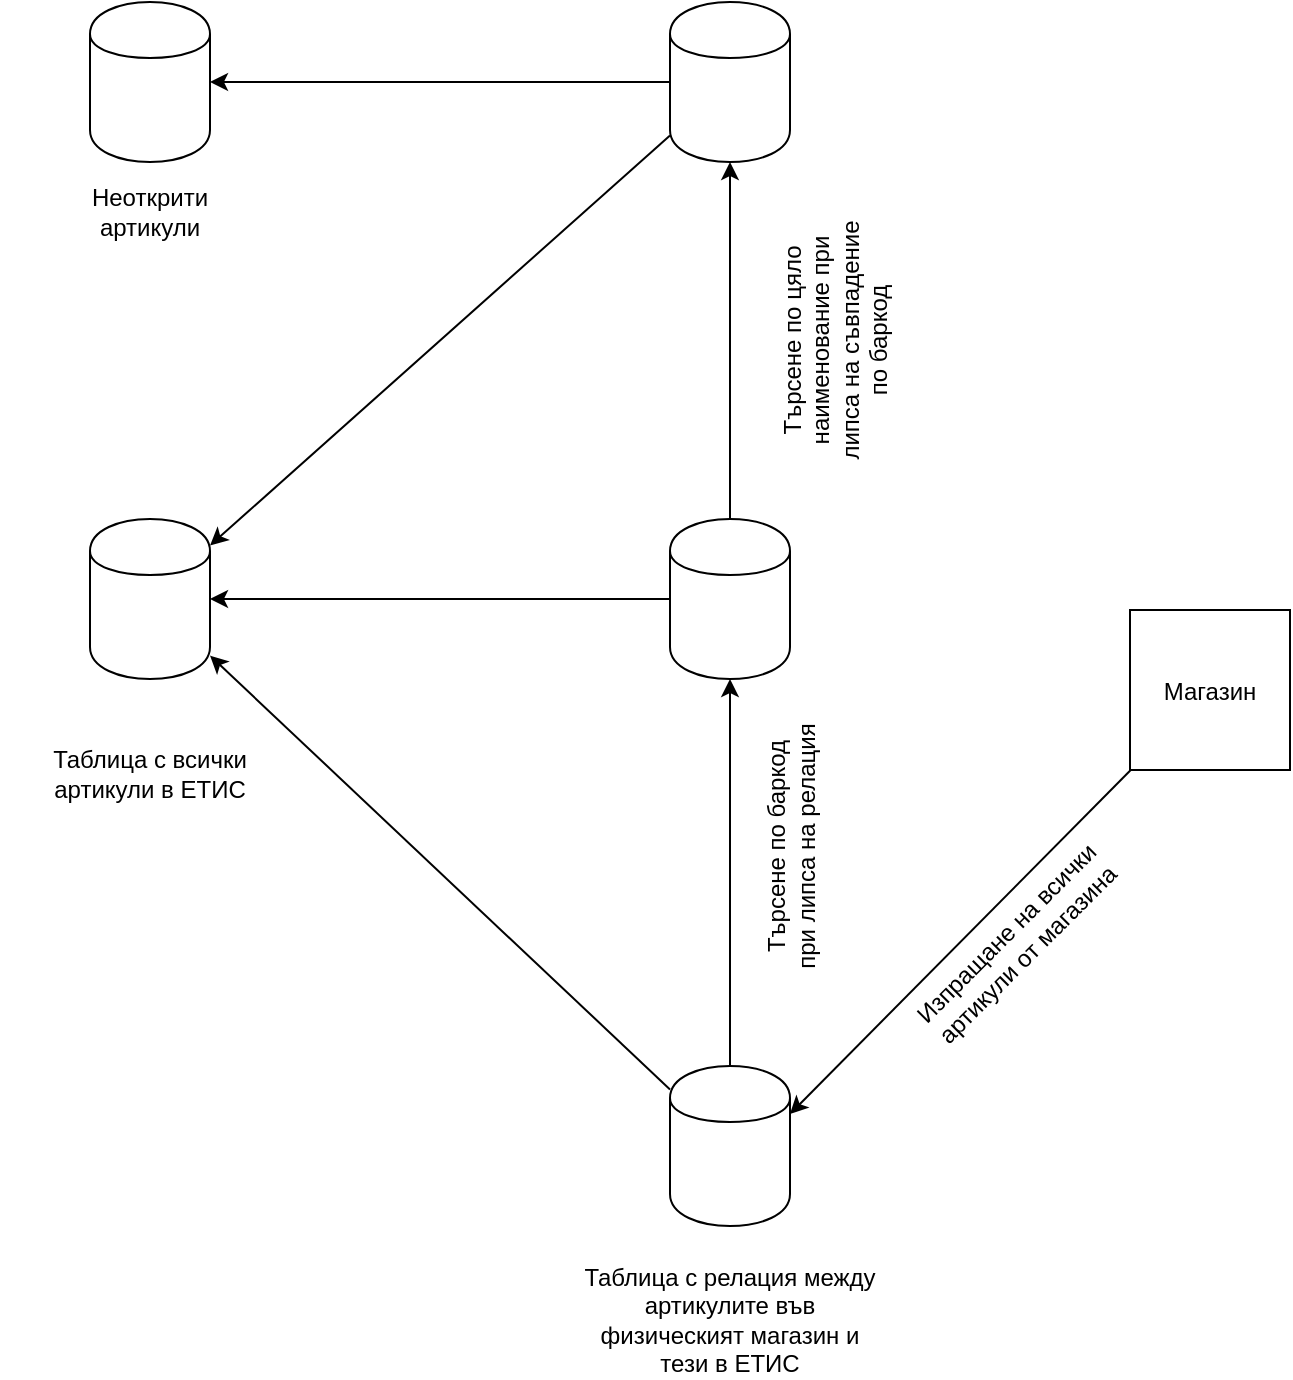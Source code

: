 <mxfile version="10.5.7" type="github"><diagram id="3QG_R4uv-sxVljykm5D5" name="ETIS"><mxGraphModel dx="1188" dy="647" grid="0" gridSize="10" guides="1" tooltips="1" connect="1" arrows="1" fold="1" page="1" pageScale="1" pageWidth="1169" pageHeight="827" math="0" shadow="0"><root><mxCell id="0"/><mxCell id="1" parent="0"/><mxCell id="SNw8nRAzWHTfsGcdL7th-1" value="" style="whiteSpace=wrap;html=1;aspect=fixed;" parent="1" vertex="1"><mxGeometry x="1080" y="372" width="80" height="80" as="geometry"/></mxCell><mxCell id="SNw8nRAzWHTfsGcdL7th-2" value="Магазин&lt;br&gt;" style="text;html=1;strokeColor=none;fillColor=none;align=center;verticalAlign=middle;whiteSpace=wrap;rounded=0;" parent="1" vertex="1"><mxGeometry x="1100" y="402.5" width="40" height="20" as="geometry"/></mxCell><mxCell id="SNw8nRAzWHTfsGcdL7th-3" value="" style="shape=cylinder;whiteSpace=wrap;html=1;boundedLbl=1;backgroundOutline=1;" parent="1" vertex="1"><mxGeometry x="850" y="600" width="60" height="80" as="geometry"/></mxCell><mxCell id="SNw8nRAzWHTfsGcdL7th-5" value="Таблица с релация между артикулите във физическият магазин и тези в ЕТИС&lt;br&gt;" style="text;html=1;strokeColor=none;fillColor=none;align=center;verticalAlign=middle;whiteSpace=wrap;rounded=0;" parent="1" vertex="1"><mxGeometry x="805" y="717" width="150" height="20" as="geometry"/></mxCell><mxCell id="oqhQnqYPXY-4gXr3BRKE-1" value="" style="shape=cylinder;whiteSpace=wrap;html=1;boundedLbl=1;backgroundOutline=1;" vertex="1" parent="1"><mxGeometry x="850" y="326.5" width="60" height="80" as="geometry"/></mxCell><mxCell id="oqhQnqYPXY-4gXr3BRKE-3" value="" style="shape=cylinder;whiteSpace=wrap;html=1;boundedLbl=1;backgroundOutline=1;" vertex="1" parent="1"><mxGeometry x="850" y="68" width="60" height="80" as="geometry"/></mxCell><mxCell id="oqhQnqYPXY-4gXr3BRKE-5" value="" style="endArrow=classic;html=1;entryX=1;entryY=0.3;entryDx=0;entryDy=0;" edge="1" parent="1" source="SNw8nRAzWHTfsGcdL7th-1" target="SNw8nRAzWHTfsGcdL7th-3"><mxGeometry width="50" height="50" relative="1" as="geometry"><mxPoint x="980" y="560" as="sourcePoint"/><mxPoint x="1040" y="530" as="targetPoint"/></mxGeometry></mxCell><mxCell id="oqhQnqYPXY-4gXr3BRKE-6" value="" style="endArrow=classic;html=1;" edge="1" parent="1" source="SNw8nRAzWHTfsGcdL7th-3" target="oqhQnqYPXY-4gXr3BRKE-1"><mxGeometry width="50" height="50" relative="1" as="geometry"><mxPoint x="810" y="820" as="sourcePoint"/><mxPoint x="860" y="770" as="targetPoint"/></mxGeometry></mxCell><mxCell id="oqhQnqYPXY-4gXr3BRKE-7" value="" style="shape=cylinder;whiteSpace=wrap;html=1;boundedLbl=1;backgroundOutline=1;" vertex="1" parent="1"><mxGeometry x="560" y="326.5" width="60" height="80" as="geometry"/></mxCell><mxCell id="oqhQnqYPXY-4gXr3BRKE-8" value="Таблица с всички артикули в ЕТИС&lt;br&gt;" style="text;html=1;strokeColor=none;fillColor=none;align=center;verticalAlign=middle;whiteSpace=wrap;rounded=0;" vertex="1" parent="1"><mxGeometry x="515" y="443.5" width="150" height="20" as="geometry"/></mxCell><mxCell id="oqhQnqYPXY-4gXr3BRKE-9" value="Изпращане на всички артикули от магазина&lt;br&gt;" style="text;html=1;strokeColor=none;fillColor=none;align=center;verticalAlign=middle;whiteSpace=wrap;rounded=0;rotation=-45;" vertex="1" parent="1"><mxGeometry x="958.5" y="525.5" width="129" height="27" as="geometry"/></mxCell><mxCell id="oqhQnqYPXY-4gXr3BRKE-10" value="" style="endArrow=classic;html=1;" edge="1" parent="1" source="SNw8nRAzWHTfsGcdL7th-3" target="oqhQnqYPXY-4gXr3BRKE-7"><mxGeometry width="50" height="50" relative="1" as="geometry"><mxPoint x="515" y="824" as="sourcePoint"/><mxPoint x="565" y="774" as="targetPoint"/></mxGeometry></mxCell><mxCell id="oqhQnqYPXY-4gXr3BRKE-11" value="" style="endArrow=classic;html=1;" edge="1" parent="1" source="oqhQnqYPXY-4gXr3BRKE-1" target="oqhQnqYPXY-4gXr3BRKE-7"><mxGeometry width="50" height="50" relative="1" as="geometry"><mxPoint x="515" y="824" as="sourcePoint"/><mxPoint x="565" y="774" as="targetPoint"/></mxGeometry></mxCell><mxCell id="oqhQnqYPXY-4gXr3BRKE-12" value="" style="endArrow=classic;html=1;" edge="1" parent="1" source="oqhQnqYPXY-4gXr3BRKE-3" target="oqhQnqYPXY-4gXr3BRKE-7"><mxGeometry width="50" height="50" relative="1" as="geometry"><mxPoint x="515" y="824" as="sourcePoint"/><mxPoint x="565" y="774" as="targetPoint"/></mxGeometry></mxCell><mxCell id="oqhQnqYPXY-4gXr3BRKE-13" value="" style="endArrow=classic;html=1;" edge="1" parent="1" source="oqhQnqYPXY-4gXr3BRKE-1" target="oqhQnqYPXY-4gXr3BRKE-3"><mxGeometry width="50" height="50" relative="1" as="geometry"><mxPoint x="515" y="824" as="sourcePoint"/><mxPoint x="565" y="774" as="targetPoint"/></mxGeometry></mxCell><mxCell id="oqhQnqYPXY-4gXr3BRKE-14" value="Търсене по баркод при липса на релация&lt;br&gt;" style="text;html=1;strokeColor=none;fillColor=none;align=center;verticalAlign=middle;whiteSpace=wrap;rounded=0;rotation=-90;" vertex="1" parent="1"><mxGeometry x="845.5" y="477" width="129" height="27" as="geometry"/></mxCell><mxCell id="oqhQnqYPXY-4gXr3BRKE-15" value="Търсене по цяло наименование при липса на съвпадение по баркод&lt;br&gt;" style="text;html=1;strokeColor=none;fillColor=none;align=center;verticalAlign=middle;whiteSpace=wrap;rounded=0;rotation=-90;" vertex="1" parent="1"><mxGeometry x="867.5" y="224" width="129" height="27" as="geometry"/></mxCell><mxCell id="oqhQnqYPXY-4gXr3BRKE-16" value="" style="shape=cylinder;whiteSpace=wrap;html=1;boundedLbl=1;backgroundOutline=1;" vertex="1" parent="1"><mxGeometry x="560" y="68" width="60" height="80" as="geometry"/></mxCell><mxCell id="oqhQnqYPXY-4gXr3BRKE-17" value="" style="endArrow=classic;html=1;" edge="1" parent="1" source="oqhQnqYPXY-4gXr3BRKE-3" target="oqhQnqYPXY-4gXr3BRKE-16"><mxGeometry width="50" height="50" relative="1" as="geometry"><mxPoint x="515" y="824" as="sourcePoint"/><mxPoint x="565" y="774" as="targetPoint"/></mxGeometry></mxCell><mxCell id="oqhQnqYPXY-4gXr3BRKE-18" value="Неоткрити артикули&lt;br&gt;" style="text;html=1;strokeColor=none;fillColor=none;align=center;verticalAlign=middle;whiteSpace=wrap;rounded=0;" vertex="1" parent="1"><mxGeometry x="570" y="163" width="40" height="20" as="geometry"/></mxCell></root></mxGraphModel></diagram></mxfile>
